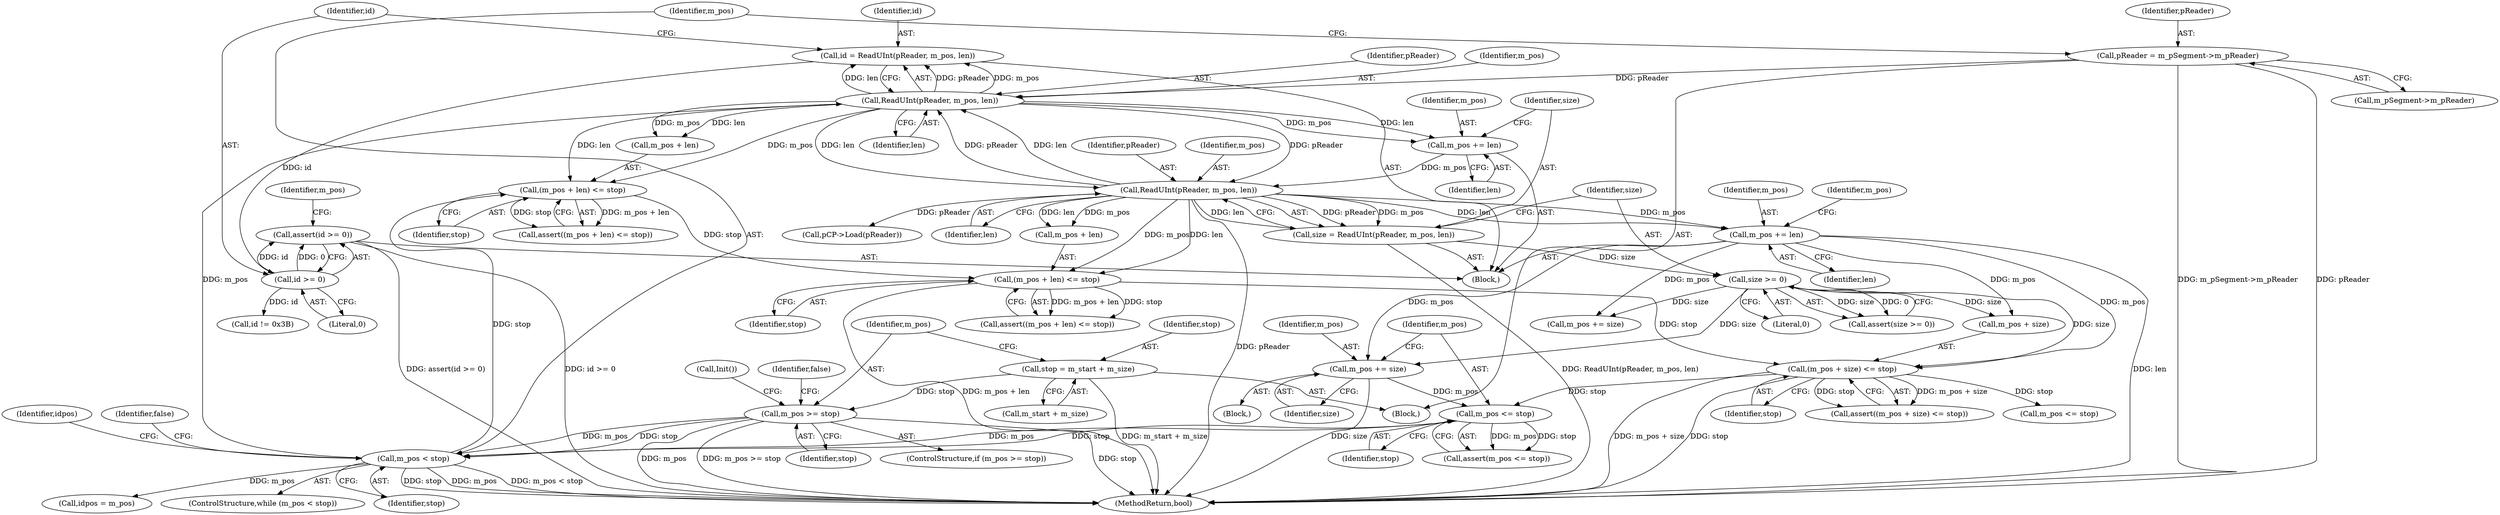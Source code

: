 digraph "1_Android_04839626ed859623901ebd3a5fd483982186b59d_159@API" {
"1000146" [label="(Call,assert(id >= 0))"];
"1000147" [label="(Call,id >= 0)"];
"1000140" [label="(Call,id = ReadUInt(pReader, m_pos, len))"];
"1000142" [label="(Call,ReadUInt(pReader, m_pos, len))"];
"1000124" [label="(Call,pReader = m_pSegment->m_pReader)"];
"1000162" [label="(Call,ReadUInt(pReader, m_pos, len))"];
"1000156" [label="(Call,m_pos += len)"];
"1000130" [label="(Call,m_pos < stop)"];
"1000194" [label="(Call,m_pos <= stop)"];
"1000190" [label="(Call,m_pos += size)"];
"1000167" [label="(Call,size >= 0)"];
"1000160" [label="(Call,size = ReadUInt(pReader, m_pos, len))"];
"1000176" [label="(Call,m_pos += len)"];
"1000180" [label="(Call,(m_pos + size) <= stop)"];
"1000171" [label="(Call,(m_pos + len) <= stop)"];
"1000151" [label="(Call,(m_pos + len) <= stop)"];
"1000118" [label="(Call,m_pos >= stop)"];
"1000112" [label="(Call,stop = m_start + m_size)"];
"1000146" [label="(Call,assert(id >= 0))"];
"1000175" [label="(Identifier,stop)"];
"1000161" [label="(Identifier,size)"];
"1000178" [label="(Identifier,len)"];
"1000112" [label="(Call,stop = m_start + m_size)"];
"1000181" [label="(Call,m_pos + size)"];
"1000177" [label="(Identifier,m_pos)"];
"1000126" [label="(Call,m_pSegment->m_pReader)"];
"1000193" [label="(Call,assert(m_pos <= stop))"];
"1000136" [label="(Identifier,idpos)"];
"1000186" [label="(Call,id != 0x3B)"];
"1000114" [label="(Call,m_start + m_size)"];
"1000110" [label="(Block,)"];
"1000171" [label="(Call,(m_pos + len) <= stop)"];
"1000245" [label="(Identifier,false)"];
"1000196" [label="(Identifier,stop)"];
"1000118" [label="(Call,m_pos >= stop)"];
"1000155" [label="(Identifier,stop)"];
"1000113" [label="(Identifier,stop)"];
"1000156" [label="(Call,m_pos += len)"];
"1000145" [label="(Identifier,len)"];
"1000135" [label="(Call,idpos = m_pos)"];
"1000149" [label="(Literal,0)"];
"1000119" [label="(Identifier,m_pos)"];
"1000172" [label="(Call,m_pos + len)"];
"1000246" [label="(MethodReturn,bool)"];
"1000184" [label="(Identifier,stop)"];
"1000122" [label="(Identifier,false)"];
"1000123" [label="(Call,Init())"];
"1000141" [label="(Identifier,id)"];
"1000163" [label="(Identifier,pReader)"];
"1000182" [label="(Identifier,m_pos)"];
"1000120" [label="(Identifier,stop)"];
"1000162" [label="(Call,ReadUInt(pReader, m_pos, len))"];
"1000157" [label="(Identifier,m_pos)"];
"1000131" [label="(Identifier,m_pos)"];
"1000190" [label="(Call,m_pos += size)"];
"1000191" [label="(Identifier,m_pos)"];
"1000148" [label="(Identifier,id)"];
"1000160" [label="(Call,size = ReadUInt(pReader, m_pos, len))"];
"1000166" [label="(Call,assert(size >= 0))"];
"1000117" [label="(ControlStructure,if (m_pos >= stop))"];
"1000176" [label="(Call,m_pos += len)"];
"1000129" [label="(ControlStructure,while (m_pos < stop))"];
"1000152" [label="(Call,m_pos + len)"];
"1000153" [label="(Identifier,m_pos)"];
"1000167" [label="(Call,size >= 0)"];
"1000130" [label="(Call,m_pos < stop)"];
"1000235" [label="(Call,m_pos += size)"];
"1000164" [label="(Identifier,m_pos)"];
"1000170" [label="(Call,assert((m_pos + len) <= stop))"];
"1000147" [label="(Call,id >= 0)"];
"1000189" [label="(Block,)"];
"1000151" [label="(Call,(m_pos + len) <= stop)"];
"1000195" [label="(Identifier,m_pos)"];
"1000142" [label="(Call,ReadUInt(pReader, m_pos, len))"];
"1000158" [label="(Identifier,len)"];
"1000143" [label="(Identifier,pReader)"];
"1000229" [label="(Call,pCP->Load(pReader))"];
"1000168" [label="(Identifier,size)"];
"1000132" [label="(Identifier,stop)"];
"1000140" [label="(Call,id = ReadUInt(pReader, m_pos, len))"];
"1000180" [label="(Call,(m_pos + size) <= stop)"];
"1000192" [label="(Identifier,size)"];
"1000124" [label="(Call,pReader = m_pSegment->m_pReader)"];
"1000125" [label="(Identifier,pReader)"];
"1000165" [label="(Identifier,len)"];
"1000179" [label="(Call,assert((m_pos + size) <= stop))"];
"1000133" [label="(Block,)"];
"1000239" [label="(Call,m_pos <= stop)"];
"1000169" [label="(Literal,0)"];
"1000150" [label="(Call,assert((m_pos + len) <= stop))"];
"1000194" [label="(Call,m_pos <= stop)"];
"1000144" [label="(Identifier,m_pos)"];
"1000146" -> "1000133"  [label="AST: "];
"1000146" -> "1000147"  [label="CFG: "];
"1000147" -> "1000146"  [label="AST: "];
"1000153" -> "1000146"  [label="CFG: "];
"1000146" -> "1000246"  [label="DDG: assert(id >= 0)"];
"1000146" -> "1000246"  [label="DDG: id >= 0"];
"1000147" -> "1000146"  [label="DDG: id"];
"1000147" -> "1000146"  [label="DDG: 0"];
"1000147" -> "1000149"  [label="CFG: "];
"1000148" -> "1000147"  [label="AST: "];
"1000149" -> "1000147"  [label="AST: "];
"1000140" -> "1000147"  [label="DDG: id"];
"1000147" -> "1000186"  [label="DDG: id"];
"1000140" -> "1000133"  [label="AST: "];
"1000140" -> "1000142"  [label="CFG: "];
"1000141" -> "1000140"  [label="AST: "];
"1000142" -> "1000140"  [label="AST: "];
"1000148" -> "1000140"  [label="CFG: "];
"1000142" -> "1000140"  [label="DDG: pReader"];
"1000142" -> "1000140"  [label="DDG: m_pos"];
"1000142" -> "1000140"  [label="DDG: len"];
"1000142" -> "1000145"  [label="CFG: "];
"1000143" -> "1000142"  [label="AST: "];
"1000144" -> "1000142"  [label="AST: "];
"1000145" -> "1000142"  [label="AST: "];
"1000124" -> "1000142"  [label="DDG: pReader"];
"1000162" -> "1000142"  [label="DDG: pReader"];
"1000162" -> "1000142"  [label="DDG: len"];
"1000130" -> "1000142"  [label="DDG: m_pos"];
"1000142" -> "1000151"  [label="DDG: m_pos"];
"1000142" -> "1000151"  [label="DDG: len"];
"1000142" -> "1000152"  [label="DDG: m_pos"];
"1000142" -> "1000152"  [label="DDG: len"];
"1000142" -> "1000156"  [label="DDG: len"];
"1000142" -> "1000156"  [label="DDG: m_pos"];
"1000142" -> "1000162"  [label="DDG: pReader"];
"1000142" -> "1000162"  [label="DDG: len"];
"1000124" -> "1000110"  [label="AST: "];
"1000124" -> "1000126"  [label="CFG: "];
"1000125" -> "1000124"  [label="AST: "];
"1000126" -> "1000124"  [label="AST: "];
"1000131" -> "1000124"  [label="CFG: "];
"1000124" -> "1000246"  [label="DDG: m_pSegment->m_pReader"];
"1000124" -> "1000246"  [label="DDG: pReader"];
"1000162" -> "1000160"  [label="AST: "];
"1000162" -> "1000165"  [label="CFG: "];
"1000163" -> "1000162"  [label="AST: "];
"1000164" -> "1000162"  [label="AST: "];
"1000165" -> "1000162"  [label="AST: "];
"1000160" -> "1000162"  [label="CFG: "];
"1000162" -> "1000246"  [label="DDG: pReader"];
"1000162" -> "1000160"  [label="DDG: pReader"];
"1000162" -> "1000160"  [label="DDG: m_pos"];
"1000162" -> "1000160"  [label="DDG: len"];
"1000156" -> "1000162"  [label="DDG: m_pos"];
"1000162" -> "1000171"  [label="DDG: m_pos"];
"1000162" -> "1000171"  [label="DDG: len"];
"1000162" -> "1000172"  [label="DDG: m_pos"];
"1000162" -> "1000172"  [label="DDG: len"];
"1000162" -> "1000176"  [label="DDG: len"];
"1000162" -> "1000176"  [label="DDG: m_pos"];
"1000162" -> "1000229"  [label="DDG: pReader"];
"1000156" -> "1000133"  [label="AST: "];
"1000156" -> "1000158"  [label="CFG: "];
"1000157" -> "1000156"  [label="AST: "];
"1000158" -> "1000156"  [label="AST: "];
"1000161" -> "1000156"  [label="CFG: "];
"1000130" -> "1000129"  [label="AST: "];
"1000130" -> "1000132"  [label="CFG: "];
"1000131" -> "1000130"  [label="AST: "];
"1000132" -> "1000130"  [label="AST: "];
"1000136" -> "1000130"  [label="CFG: "];
"1000245" -> "1000130"  [label="CFG: "];
"1000130" -> "1000246"  [label="DDG: m_pos < stop"];
"1000130" -> "1000246"  [label="DDG: stop"];
"1000130" -> "1000246"  [label="DDG: m_pos"];
"1000194" -> "1000130"  [label="DDG: m_pos"];
"1000194" -> "1000130"  [label="DDG: stop"];
"1000118" -> "1000130"  [label="DDG: m_pos"];
"1000118" -> "1000130"  [label="DDG: stop"];
"1000130" -> "1000135"  [label="DDG: m_pos"];
"1000130" -> "1000151"  [label="DDG: stop"];
"1000194" -> "1000193"  [label="AST: "];
"1000194" -> "1000196"  [label="CFG: "];
"1000195" -> "1000194"  [label="AST: "];
"1000196" -> "1000194"  [label="AST: "];
"1000193" -> "1000194"  [label="CFG: "];
"1000194" -> "1000193"  [label="DDG: m_pos"];
"1000194" -> "1000193"  [label="DDG: stop"];
"1000190" -> "1000194"  [label="DDG: m_pos"];
"1000180" -> "1000194"  [label="DDG: stop"];
"1000190" -> "1000189"  [label="AST: "];
"1000190" -> "1000192"  [label="CFG: "];
"1000191" -> "1000190"  [label="AST: "];
"1000192" -> "1000190"  [label="AST: "];
"1000195" -> "1000190"  [label="CFG: "];
"1000190" -> "1000246"  [label="DDG: size"];
"1000167" -> "1000190"  [label="DDG: size"];
"1000176" -> "1000190"  [label="DDG: m_pos"];
"1000167" -> "1000166"  [label="AST: "];
"1000167" -> "1000169"  [label="CFG: "];
"1000168" -> "1000167"  [label="AST: "];
"1000169" -> "1000167"  [label="AST: "];
"1000166" -> "1000167"  [label="CFG: "];
"1000167" -> "1000166"  [label="DDG: size"];
"1000167" -> "1000166"  [label="DDG: 0"];
"1000160" -> "1000167"  [label="DDG: size"];
"1000167" -> "1000180"  [label="DDG: size"];
"1000167" -> "1000181"  [label="DDG: size"];
"1000167" -> "1000235"  [label="DDG: size"];
"1000160" -> "1000133"  [label="AST: "];
"1000161" -> "1000160"  [label="AST: "];
"1000168" -> "1000160"  [label="CFG: "];
"1000160" -> "1000246"  [label="DDG: ReadUInt(pReader, m_pos, len)"];
"1000176" -> "1000133"  [label="AST: "];
"1000176" -> "1000178"  [label="CFG: "];
"1000177" -> "1000176"  [label="AST: "];
"1000178" -> "1000176"  [label="AST: "];
"1000182" -> "1000176"  [label="CFG: "];
"1000176" -> "1000246"  [label="DDG: len"];
"1000176" -> "1000180"  [label="DDG: m_pos"];
"1000176" -> "1000181"  [label="DDG: m_pos"];
"1000176" -> "1000235"  [label="DDG: m_pos"];
"1000180" -> "1000179"  [label="AST: "];
"1000180" -> "1000184"  [label="CFG: "];
"1000181" -> "1000180"  [label="AST: "];
"1000184" -> "1000180"  [label="AST: "];
"1000179" -> "1000180"  [label="CFG: "];
"1000180" -> "1000246"  [label="DDG: m_pos + size"];
"1000180" -> "1000246"  [label="DDG: stop"];
"1000180" -> "1000179"  [label="DDG: m_pos + size"];
"1000180" -> "1000179"  [label="DDG: stop"];
"1000171" -> "1000180"  [label="DDG: stop"];
"1000180" -> "1000239"  [label="DDG: stop"];
"1000171" -> "1000170"  [label="AST: "];
"1000171" -> "1000175"  [label="CFG: "];
"1000172" -> "1000171"  [label="AST: "];
"1000175" -> "1000171"  [label="AST: "];
"1000170" -> "1000171"  [label="CFG: "];
"1000171" -> "1000246"  [label="DDG: m_pos + len"];
"1000171" -> "1000170"  [label="DDG: m_pos + len"];
"1000171" -> "1000170"  [label="DDG: stop"];
"1000151" -> "1000171"  [label="DDG: stop"];
"1000151" -> "1000150"  [label="AST: "];
"1000151" -> "1000155"  [label="CFG: "];
"1000152" -> "1000151"  [label="AST: "];
"1000155" -> "1000151"  [label="AST: "];
"1000150" -> "1000151"  [label="CFG: "];
"1000151" -> "1000150"  [label="DDG: m_pos + len"];
"1000151" -> "1000150"  [label="DDG: stop"];
"1000118" -> "1000117"  [label="AST: "];
"1000118" -> "1000120"  [label="CFG: "];
"1000119" -> "1000118"  [label="AST: "];
"1000120" -> "1000118"  [label="AST: "];
"1000122" -> "1000118"  [label="CFG: "];
"1000123" -> "1000118"  [label="CFG: "];
"1000118" -> "1000246"  [label="DDG: m_pos"];
"1000118" -> "1000246"  [label="DDG: m_pos >= stop"];
"1000118" -> "1000246"  [label="DDG: stop"];
"1000112" -> "1000118"  [label="DDG: stop"];
"1000112" -> "1000110"  [label="AST: "];
"1000112" -> "1000114"  [label="CFG: "];
"1000113" -> "1000112"  [label="AST: "];
"1000114" -> "1000112"  [label="AST: "];
"1000119" -> "1000112"  [label="CFG: "];
"1000112" -> "1000246"  [label="DDG: m_start + m_size"];
}
